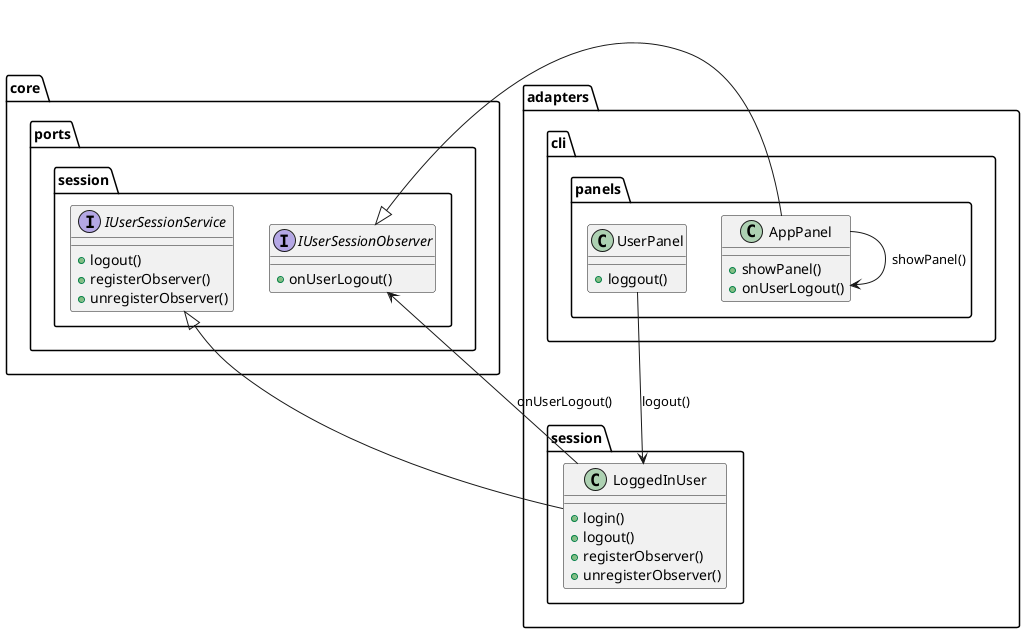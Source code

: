 @startuml
' Interfaces
core.ports.session.IUserSessionObserver <|-- adapters.cli.panels.AppPanel
core.ports.session.IUserSessionService <|-- adapters.session.LoggedInUser

' UserPanel ruft logout() auf
adapters.cli.panels.UserPanel --> adapters.session.LoggedInUser : logout()

' LoggedInUser informiert alle Observer
adapters.session.LoggedInUser --> core.ports.session.IUserSessionObserver : onUserLogout()

' AppPanel reagiert auf Logout
adapters.cli.panels.AppPanel --> adapters.cli.panels.AppPanel : showPanel()

' Methoden (optional für bessere Sichtbarkeit)
interface core.ports.session.IUserSessionObserver {
    +onUserLogout()
}

interface core.ports.session.IUserSessionService {
    +logout()
    +registerObserver()
    +unregisterObserver()
}

class adapters.session.LoggedInUser {
    +login()
    +logout()
    +registerObserver()
    +unregisterObserver()
}

class adapters.cli.panels.AppPanel {
    +showPanel()
    +onUserLogout()
}

class adapters.cli.panels.UserPanel {
    +loggout()
}
@enduml
